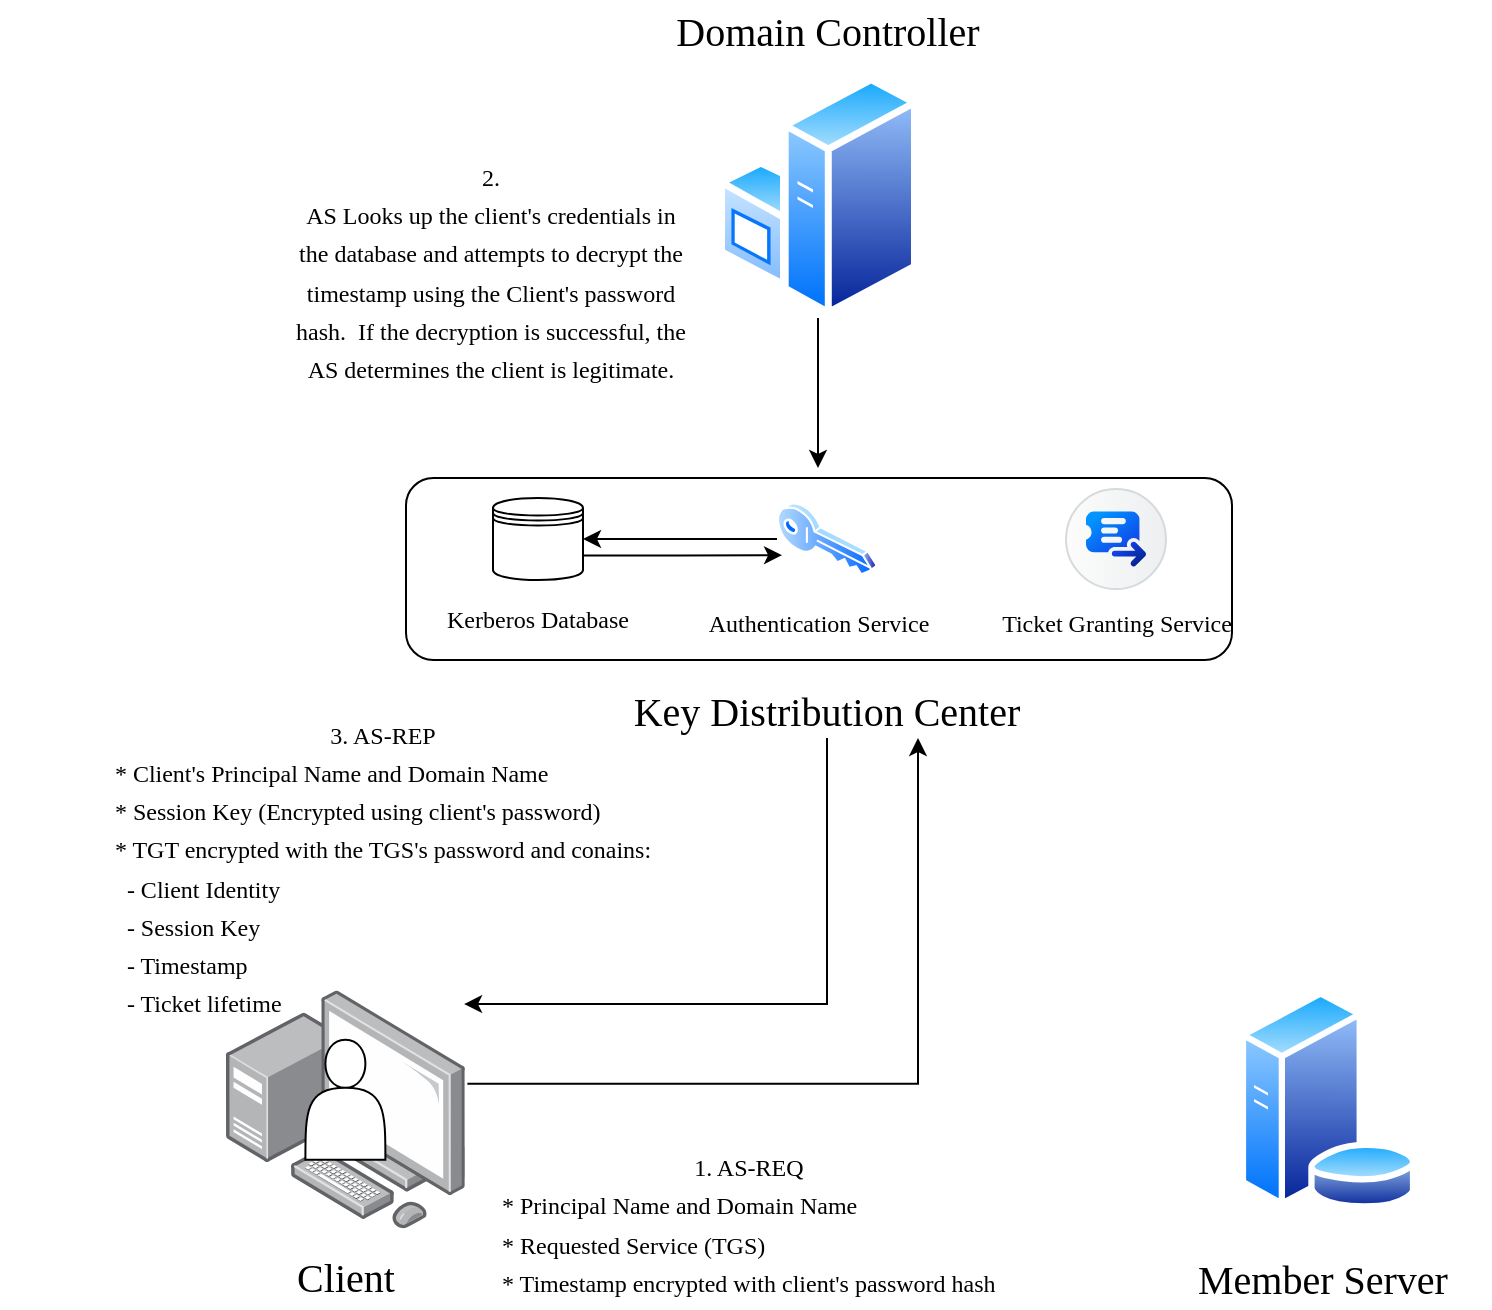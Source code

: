 <mxfile version="27.1.6">
  <diagram name="Page-1" id="eo9wDZJBWJ0u00q_GH3d">
    <mxGraphModel dx="1426" dy="743" grid="0" gridSize="10" guides="1" tooltips="1" connect="1" arrows="1" fold="1" page="1" pageScale="1" pageWidth="850" pageHeight="1100" background="light-dark(#FFFFFF, #050d1a)" math="0" shadow="0">
      <root>
        <mxCell id="0" />
        <mxCell id="1" parent="0" />
        <mxCell id="Y634mGEB2hLNOPYbDaVw-12" style="edgeStyle=orthogonalEdgeStyle;rounded=0;orthogonalLoop=1;jettySize=auto;html=1;exitX=0.5;exitY=1;exitDx=0;exitDy=0;" edge="1" parent="1" source="Y634mGEB2hLNOPYbDaVw-4">
          <mxGeometry relative="1" as="geometry">
            <mxPoint x="425" y="289" as="targetPoint" />
          </mxGeometry>
        </mxCell>
        <mxCell id="Y634mGEB2hLNOPYbDaVw-4" value="" style="image;aspect=fixed;perimeter=ellipsePerimeter;html=1;align=center;shadow=0;dashed=0;spacingTop=3;image=img/lib/active_directory/windows_server.svg;" vertex="1" parent="1">
          <mxGeometry x="375" y="92" width="100" height="121.95" as="geometry" />
        </mxCell>
        <mxCell id="Y634mGEB2hLNOPYbDaVw-5" value="" style="image;aspect=fixed;perimeter=ellipsePerimeter;html=1;align=center;shadow=0;dashed=0;spacingTop=3;image=img/lib/active_directory/database_server.svg;" vertex="1" parent="1">
          <mxGeometry x="635" y="550" width="90" height="109.76" as="geometry" />
        </mxCell>
        <mxCell id="Y634mGEB2hLNOPYbDaVw-6" value="" style="image;points=[];aspect=fixed;html=1;align=center;shadow=0;dashed=0;image=img/lib/allied_telesis/computer_and_terminals/Personal_Computer_with_Server.svg;" vertex="1" parent="1">
          <mxGeometry x="129" y="550" width="119.4" height="119.4" as="geometry" />
        </mxCell>
        <mxCell id="Y634mGEB2hLNOPYbDaVw-7" value="" style="rounded=1;whiteSpace=wrap;html=1;" vertex="1" parent="1">
          <mxGeometry x="219" y="294" width="413" height="91" as="geometry" />
        </mxCell>
        <mxCell id="Y634mGEB2hLNOPYbDaVw-8" value="&lt;font face=&quot;Lucida Console&quot;&gt;Client&lt;/font&gt;" style="text;strokeColor=none;align=center;fillColor=none;html=1;verticalAlign=middle;whiteSpace=wrap;rounded=0;fontSize=20;" vertex="1" parent="1">
          <mxGeometry x="148.85" y="677.82" width="79.7" height="30" as="geometry" />
        </mxCell>
        <mxCell id="Y634mGEB2hLNOPYbDaVw-9" value="&lt;font face=&quot;Lucida Console&quot;&gt;Member Server&lt;/font&gt;" style="text;strokeColor=none;align=center;fillColor=none;html=1;verticalAlign=middle;whiteSpace=wrap;rounded=0;fontSize=20;" vertex="1" parent="1">
          <mxGeometry x="594" y="679" width="167" height="30" as="geometry" />
        </mxCell>
        <mxCell id="Y634mGEB2hLNOPYbDaVw-10" value="&lt;font face=&quot;Lucida Console&quot;&gt;Key Distribution Center&lt;/font&gt;" style="text;strokeColor=none;align=center;fillColor=none;html=1;verticalAlign=middle;whiteSpace=wrap;rounded=0;fontSize=20;" vertex="1" parent="1">
          <mxGeometry x="284" y="396" width="291" height="28" as="geometry" />
        </mxCell>
        <mxCell id="Y634mGEB2hLNOPYbDaVw-11" value="&lt;font face=&quot;Lucida Console&quot;&gt;Domain Controller&lt;/font&gt;" style="text;strokeColor=none;align=center;fillColor=none;html=1;verticalAlign=middle;whiteSpace=wrap;rounded=0;fontSize=20;" vertex="1" parent="1">
          <mxGeometry x="307.5" y="55" width="244" height="30" as="geometry" />
        </mxCell>
        <mxCell id="Y634mGEB2hLNOPYbDaVw-44" style="edgeStyle=orthogonalEdgeStyle;rounded=0;orthogonalLoop=1;jettySize=auto;html=1;exitX=1;exitY=0.7;exitDx=0;exitDy=0;entryX=0;entryY=0.75;entryDx=0;entryDy=0;" edge="1" parent="1" source="Y634mGEB2hLNOPYbDaVw-13" target="Y634mGEB2hLNOPYbDaVw-42">
          <mxGeometry relative="1" as="geometry" />
        </mxCell>
        <mxCell id="Y634mGEB2hLNOPYbDaVw-13" value="" style="shape=datastore;whiteSpace=wrap;html=1;" vertex="1" parent="1">
          <mxGeometry x="262.5" y="304" width="45" height="41" as="geometry" />
        </mxCell>
        <mxCell id="Y634mGEB2hLNOPYbDaVw-15" value="" style="shape=mxgraph.sap.icon;labelPosition=center;verticalLabelPosition=bottom;align=center;verticalAlign=top;strokeWidth=1;strokeColor=#D5DADD;fillColor=#EDEFF0;gradientColor=#FCFCFC;gradientDirection=west;aspect=fixed;SAPIcon=Service_Ticket_Intelligence2" vertex="1" parent="1">
          <mxGeometry x="549" y="299.5" width="50" height="50" as="geometry" />
        </mxCell>
        <mxCell id="Y634mGEB2hLNOPYbDaVw-16" value="&lt;font style=&quot;font-size: 12px;&quot; face=&quot;Lucida Console&quot;&gt;Kerberos Database&lt;/font&gt;" style="text;strokeColor=none;align=center;fillColor=none;html=1;verticalAlign=middle;whiteSpace=wrap;rounded=0;fontSize=16;" vertex="1" parent="1">
          <mxGeometry x="229.85" y="348" width="110.3" height="30" as="geometry" />
        </mxCell>
        <mxCell id="Y634mGEB2hLNOPYbDaVw-18" value="&lt;font style=&quot;font-size: 12px;&quot; face=&quot;Lucida Console&quot;&gt;Authentication Service&lt;/font&gt;" style="text;strokeColor=none;align=center;fillColor=none;html=1;verticalAlign=middle;whiteSpace=wrap;rounded=0;fontSize=16;" vertex="1" parent="1">
          <mxGeometry x="356.2" y="349.5" width="138.6" height="30" as="geometry" />
        </mxCell>
        <mxCell id="Y634mGEB2hLNOPYbDaVw-19" value="&lt;font style=&quot;font-size: 12px;&quot; face=&quot;Lucida Console&quot;&gt;Ticket Granting Service&lt;/font&gt;" style="text;strokeColor=none;align=center;fillColor=none;html=1;verticalAlign=middle;whiteSpace=wrap;rounded=0;fontSize=16;" vertex="1" parent="1">
          <mxGeometry x="504.7" y="349.5" width="138.6" height="30" as="geometry" />
        </mxCell>
        <mxCell id="Y634mGEB2hLNOPYbDaVw-37" style="edgeStyle=orthogonalEdgeStyle;rounded=0;orthogonalLoop=1;jettySize=auto;html=1;exitX=0.9;exitY=0.5;exitDx=0;exitDy=0;exitPerimeter=0;" edge="1" parent="1" target="Y634mGEB2hLNOPYbDaVw-10">
          <mxGeometry relative="1" as="geometry">
            <mxPoint x="474" y="427" as="targetPoint" />
            <mxPoint x="249.7" y="596.88" as="sourcePoint" />
            <Array as="points">
              <mxPoint x="475" y="597" />
            </Array>
          </mxGeometry>
        </mxCell>
        <mxCell id="Y634mGEB2hLNOPYbDaVw-33" value="" style="shape=actor;whiteSpace=wrap;html=1;" vertex="1" parent="1">
          <mxGeometry x="168.7" y="574.88" width="40" height="60" as="geometry" />
        </mxCell>
        <mxCell id="Y634mGEB2hLNOPYbDaVw-38" value="&lt;div style=&quot;text-align: center;&quot;&gt;&lt;span style=&quot;font-size: 12px; font-family: &amp;quot;Lucida Console&amp;quot;; background-color: transparent; color: light-dark(rgb(0, 0, 0), rgb(255, 255, 255));&quot;&gt;1. AS-REQ&lt;/span&gt;&lt;/div&gt;&lt;div&gt;&lt;font face=&quot;Lucida Console&quot;&gt;&lt;span style=&quot;font-size: 12px;&quot;&gt;* Principal Name and Domain Name&lt;/span&gt;&lt;/font&gt;&lt;/div&gt;&lt;div style=&quot;&quot;&gt;&lt;font face=&quot;Lucida Console&quot;&gt;&lt;span style=&quot;font-size: 12px;&quot;&gt;* Requested Service (TGS)&lt;/span&gt;&lt;/font&gt;&lt;/div&gt;&lt;div style=&quot;&quot;&gt;&lt;font face=&quot;Lucida Console&quot;&gt;&lt;span style=&quot;font-size: 12px;&quot;&gt;* Timestamp encrypted with client&#39;s password hash&lt;/span&gt;&lt;/font&gt;&lt;/div&gt;" style="text;strokeColor=none;align=left;fillColor=none;html=1;verticalAlign=middle;whiteSpace=wrap;rounded=0;fontSize=16;" vertex="1" parent="1">
          <mxGeometry x="265" y="651" width="285" height="30" as="geometry" />
        </mxCell>
        <mxCell id="Y634mGEB2hLNOPYbDaVw-43" style="edgeStyle=orthogonalEdgeStyle;rounded=0;orthogonalLoop=1;jettySize=auto;html=1;exitX=0;exitY=0.5;exitDx=0;exitDy=0;entryX=1;entryY=0.5;entryDx=0;entryDy=0;" edge="1" parent="1" source="Y634mGEB2hLNOPYbDaVw-42" target="Y634mGEB2hLNOPYbDaVw-13">
          <mxGeometry relative="1" as="geometry" />
        </mxCell>
        <mxCell id="Y634mGEB2hLNOPYbDaVw-42" value="" style="image;aspect=fixed;perimeter=ellipsePerimeter;html=1;align=center;shadow=0;dashed=0;spacingTop=3;image=img/lib/active_directory/key.svg;" vertex="1" parent="1">
          <mxGeometry x="404.5" y="306" width="50" height="37" as="geometry" />
        </mxCell>
        <mxCell id="Y634mGEB2hLNOPYbDaVw-45" value="&lt;font style=&quot;font-size: 12px;&quot; face=&quot;Lucida Console&quot;&gt;2.&lt;/font&gt;&lt;div&gt;&lt;font style=&quot;font-size: 12px;&quot; face=&quot;Lucida Console&quot;&gt;AS Looks up the client&#39;s credentials in the database and attempts to decrypt the timestamp using the Client&#39;s password hash.&amp;nbsp; If the decryption is successful, the AS determines the client is legitimate.&lt;/font&gt;&lt;/div&gt;" style="text;strokeColor=none;align=center;fillColor=none;html=1;verticalAlign=middle;whiteSpace=wrap;rounded=0;fontSize=16;" vertex="1" parent="1">
          <mxGeometry x="163" y="150" width="197.3" height="79" as="geometry" />
        </mxCell>
        <mxCell id="Y634mGEB2hLNOPYbDaVw-48" style="edgeStyle=orthogonalEdgeStyle;rounded=0;orthogonalLoop=1;jettySize=auto;html=1;exitX=0.5;exitY=1;exitDx=0;exitDy=0;entryX=0.997;entryY=0.059;entryDx=0;entryDy=0;entryPerimeter=0;" edge="1" parent="1" source="Y634mGEB2hLNOPYbDaVw-10" target="Y634mGEB2hLNOPYbDaVw-6">
          <mxGeometry relative="1" as="geometry" />
        </mxCell>
        <mxCell id="Y634mGEB2hLNOPYbDaVw-49" value="&lt;font face=&quot;Lucida Console&quot;&gt;&lt;span style=&quot;font-size: 12px;&quot;&gt;3. AS-REP&lt;/span&gt;&lt;/font&gt;&lt;div&gt;&lt;div style=&quot;text-align: left;&quot;&gt;&lt;font face=&quot;Lucida Console&quot;&gt;&lt;span style=&quot;font-size: 12px;&quot;&gt;* Client&#39;s Principal Name and Domain Name&lt;/span&gt;&lt;/font&gt;&lt;/div&gt;&lt;div style=&quot;text-align: left;&quot;&gt;&lt;font face=&quot;Lucida Console&quot;&gt;&lt;span style=&quot;font-size: 12px;&quot;&gt;* Session Key (Encrypted using client&#39;s password)&lt;/span&gt;&lt;/font&gt;&lt;/div&gt;&lt;/div&gt;&lt;div style=&quot;text-align: left;&quot;&gt;&lt;font face=&quot;Lucida Console&quot;&gt;&lt;span style=&quot;font-size: 12px;&quot;&gt;* TGT encrypted with the TGS&#39;s password and conains:&lt;/span&gt;&lt;/font&gt;&lt;/div&gt;&lt;div style=&quot;text-align: left;&quot;&gt;&lt;font face=&quot;Lucida Console&quot;&gt;&lt;span style=&quot;font-size: 12px;&quot;&gt;&amp;nbsp; - Client Identity&lt;/span&gt;&lt;/font&gt;&lt;/div&gt;&lt;div style=&quot;text-align: left;&quot;&gt;&lt;font face=&quot;Lucida Console&quot;&gt;&lt;span style=&quot;font-size: 12px;&quot;&gt;&amp;nbsp; - Session Key&lt;/span&gt;&lt;/font&gt;&lt;/div&gt;&lt;div style=&quot;text-align: left;&quot;&gt;&lt;font face=&quot;Lucida Console&quot;&gt;&lt;span style=&quot;font-size: 12px;&quot;&gt;&amp;nbsp; - Timestamp&lt;/span&gt;&lt;/font&gt;&lt;/div&gt;&lt;div style=&quot;text-align: left;&quot;&gt;&lt;font face=&quot;Lucida Console&quot;&gt;&lt;span style=&quot;font-size: 12px;&quot;&gt;&amp;nbsp; - Ticket lifetime&lt;/span&gt;&lt;/font&gt;&lt;/div&gt;" style="text;strokeColor=none;align=center;fillColor=none;html=1;verticalAlign=middle;whiteSpace=wrap;rounded=0;fontSize=16;" vertex="1" parent="1">
          <mxGeometry x="16" y="448" width="383" height="79" as="geometry" />
        </mxCell>
      </root>
    </mxGraphModel>
  </diagram>
</mxfile>
